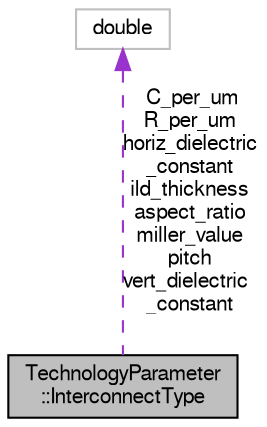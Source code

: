 digraph "TechnologyParameter::InterconnectType"
{
  bgcolor="transparent";
  edge [fontname="FreeSans",fontsize="10",labelfontname="FreeSans",labelfontsize="10"];
  node [fontname="FreeSans",fontsize="10",shape=record];
  Node1 [label="TechnologyParameter\l::InterconnectType",height=0.2,width=0.4,color="black", fillcolor="grey75", style="filled", fontcolor="black"];
  Node2 -> Node1 [dir="back",color="darkorchid3",fontsize="10",style="dashed",label=" C_per_um\nR_per_um\nhoriz_dielectric\l_constant\nild_thickness\naspect_ratio\nmiller_value\npitch\nvert_dielectric\l_constant" ,fontname="FreeSans"];
  Node2 [label="double",height=0.2,width=0.4,color="grey75"];
}
